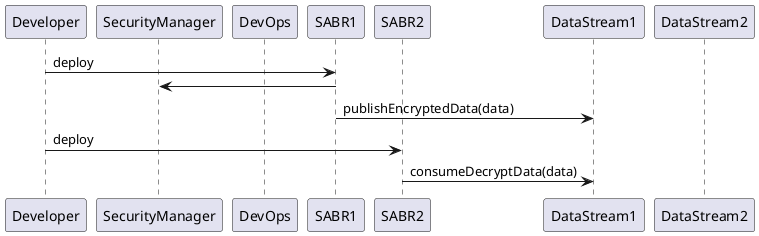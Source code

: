 
@startuml

participant "Developer"
participant "SecurityManager"
participant "DevOps"
participant "SABR1"
participant "SABR2"
participant "DataStream1"
participant "DataStream2"

"Developer" -> SABR1 : deploy
SABR1 -> SecurityManager :
SABR1 -> "DataStream1" : publishEncryptedData(data)

"Developer" -> SABR2 : deploy
SABR2 -> "DataStream1" : consumeDecryptData(data)
@enduml

